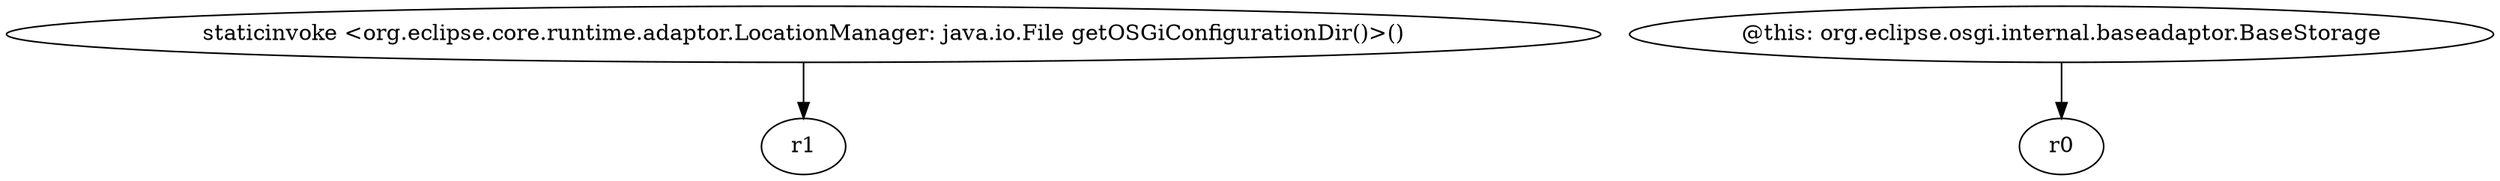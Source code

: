 digraph g {
0[label="staticinvoke <org.eclipse.core.runtime.adaptor.LocationManager: java.io.File getOSGiConfigurationDir()>()"]
1[label="r1"]
0->1[label=""]
2[label="@this: org.eclipse.osgi.internal.baseadaptor.BaseStorage"]
3[label="r0"]
2->3[label=""]
}